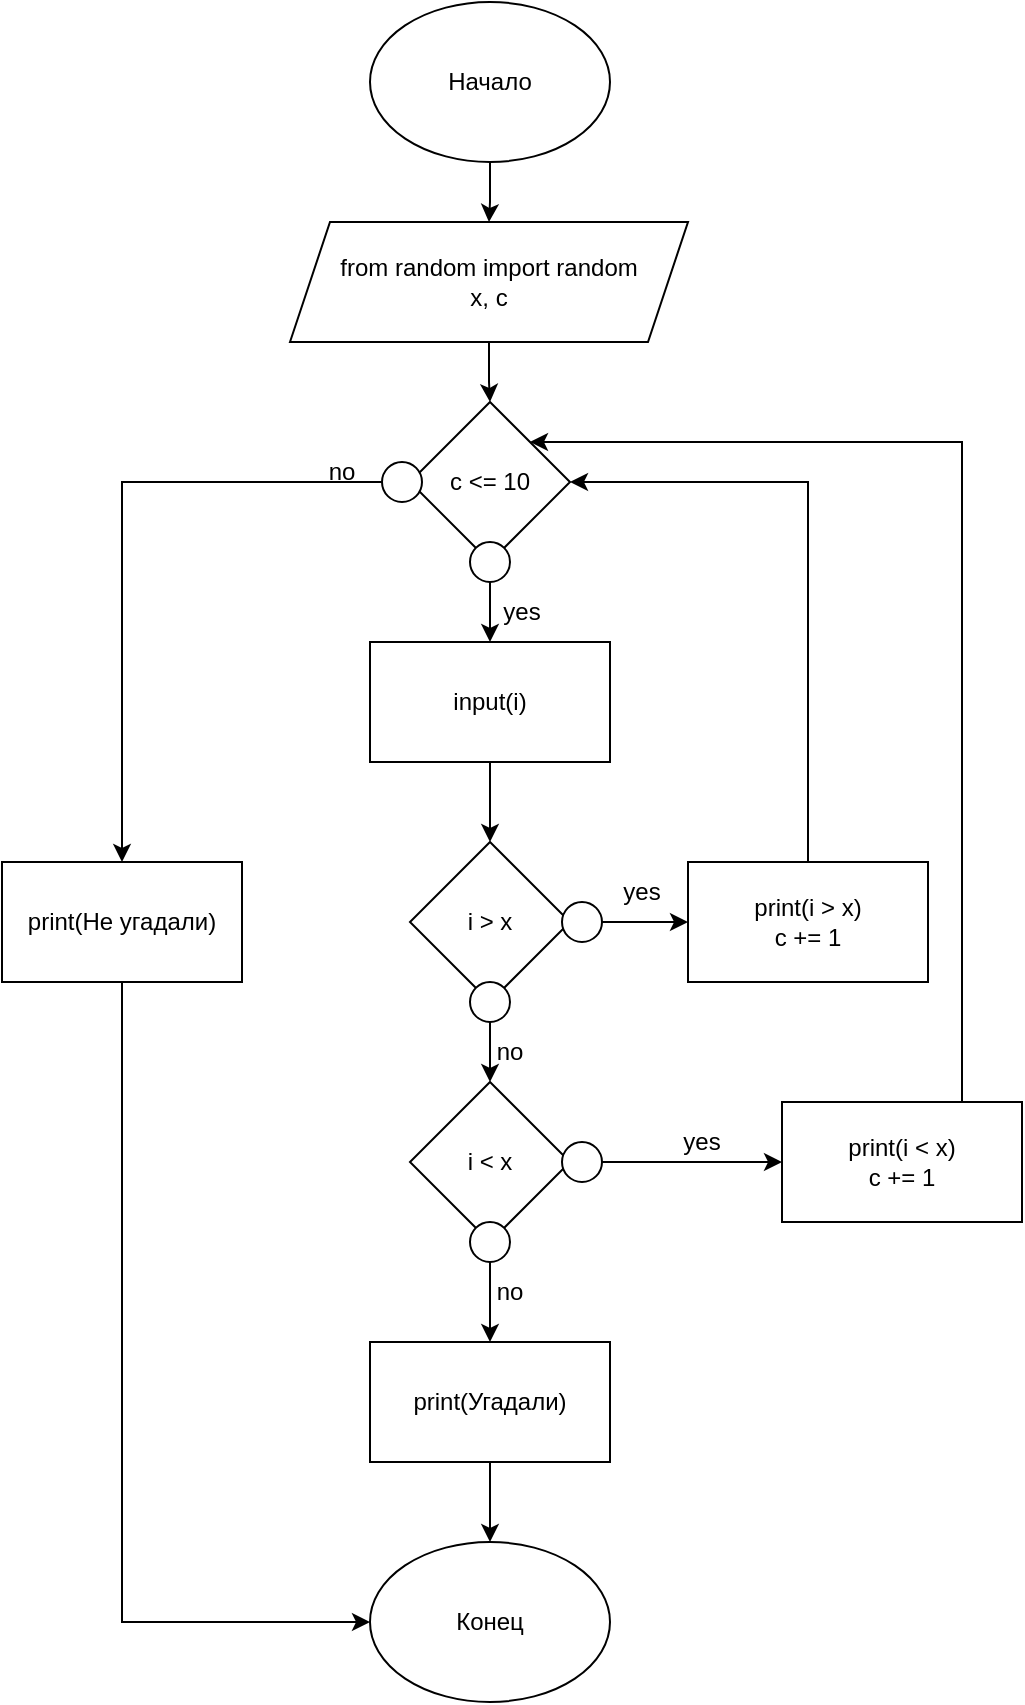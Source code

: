 <mxfile version="17.4.6" type="device"><diagram id="eYYE0NZzA59rDtW2WzvW" name="Page-1"><mxGraphModel dx="1422" dy="762" grid="1" gridSize="10" guides="1" tooltips="1" connect="1" arrows="1" fold="1" page="1" pageScale="1" pageWidth="827" pageHeight="1169" math="0" shadow="0"><root><mxCell id="0"/><mxCell id="1" parent="0"/><mxCell id="bZ0qJngOHsjyLY8Gulkh-3" value="" style="edgeStyle=orthogonalEdgeStyle;rounded=0;orthogonalLoop=1;jettySize=auto;html=1;" edge="1" parent="1" source="bZ0qJngOHsjyLY8Gulkh-1" target="bZ0qJngOHsjyLY8Gulkh-2"><mxGeometry relative="1" as="geometry"/></mxCell><mxCell id="bZ0qJngOHsjyLY8Gulkh-1" value="Начало" style="ellipse;whiteSpace=wrap;html=1;" vertex="1" parent="1"><mxGeometry x="354" width="120" height="80" as="geometry"/></mxCell><mxCell id="bZ0qJngOHsjyLY8Gulkh-5" value="" style="edgeStyle=orthogonalEdgeStyle;rounded=0;orthogonalLoop=1;jettySize=auto;html=1;" edge="1" parent="1" source="bZ0qJngOHsjyLY8Gulkh-2" target="bZ0qJngOHsjyLY8Gulkh-4"><mxGeometry relative="1" as="geometry"/></mxCell><mxCell id="bZ0qJngOHsjyLY8Gulkh-2" value="from random import random&lt;br&gt;x, c" style="shape=parallelogram;perimeter=parallelogramPerimeter;whiteSpace=wrap;html=1;fixedSize=1;" vertex="1" parent="1"><mxGeometry x="314" y="110" width="199" height="60" as="geometry"/></mxCell><mxCell id="bZ0qJngOHsjyLY8Gulkh-4" value="c &amp;lt;= 10" style="rhombus;whiteSpace=wrap;html=1;" vertex="1" parent="1"><mxGeometry x="374" y="200" width="80" height="80" as="geometry"/></mxCell><mxCell id="bZ0qJngOHsjyLY8Gulkh-34" style="edgeStyle=orthogonalEdgeStyle;rounded=0;orthogonalLoop=1;jettySize=auto;html=1;entryX=0.5;entryY=0;entryDx=0;entryDy=0;" edge="1" parent="1" source="bZ0qJngOHsjyLY8Gulkh-6" target="bZ0qJngOHsjyLY8Gulkh-33"><mxGeometry relative="1" as="geometry"/></mxCell><mxCell id="bZ0qJngOHsjyLY8Gulkh-6" value="" style="ellipse;whiteSpace=wrap;html=1;aspect=fixed;" vertex="1" parent="1"><mxGeometry x="360" y="230" width="20" height="20" as="geometry"/></mxCell><mxCell id="bZ0qJngOHsjyLY8Gulkh-10" value="" style="edgeStyle=orthogonalEdgeStyle;rounded=0;orthogonalLoop=1;jettySize=auto;html=1;" edge="1" parent="1" source="bZ0qJngOHsjyLY8Gulkh-7" target="bZ0qJngOHsjyLY8Gulkh-9"><mxGeometry relative="1" as="geometry"/></mxCell><mxCell id="bZ0qJngOHsjyLY8Gulkh-7" value="" style="ellipse;whiteSpace=wrap;html=1;aspect=fixed;" vertex="1" parent="1"><mxGeometry x="404" y="270" width="20" height="20" as="geometry"/></mxCell><mxCell id="bZ0qJngOHsjyLY8Gulkh-13" value="" style="edgeStyle=orthogonalEdgeStyle;rounded=0;orthogonalLoop=1;jettySize=auto;html=1;" edge="1" parent="1" source="bZ0qJngOHsjyLY8Gulkh-9" target="bZ0qJngOHsjyLY8Gulkh-12"><mxGeometry relative="1" as="geometry"/></mxCell><mxCell id="bZ0qJngOHsjyLY8Gulkh-9" value="input(i)" style="rounded=0;whiteSpace=wrap;html=1;" vertex="1" parent="1"><mxGeometry x="354" y="320" width="120" height="60" as="geometry"/></mxCell><mxCell id="bZ0qJngOHsjyLY8Gulkh-11" value="yes" style="text;html=1;strokeColor=none;fillColor=none;align=center;verticalAlign=middle;whiteSpace=wrap;rounded=0;" vertex="1" parent="1"><mxGeometry x="400" y="290" width="60" height="30" as="geometry"/></mxCell><mxCell id="bZ0qJngOHsjyLY8Gulkh-12" value="i &amp;gt; x" style="rhombus;whiteSpace=wrap;html=1;" vertex="1" parent="1"><mxGeometry x="374" y="420" width="80" height="80" as="geometry"/></mxCell><mxCell id="bZ0qJngOHsjyLY8Gulkh-22" value="" style="edgeStyle=orthogonalEdgeStyle;rounded=0;orthogonalLoop=1;jettySize=auto;html=1;" edge="1" parent="1" source="bZ0qJngOHsjyLY8Gulkh-14" target="bZ0qJngOHsjyLY8Gulkh-21"><mxGeometry relative="1" as="geometry"/></mxCell><mxCell id="bZ0qJngOHsjyLY8Gulkh-14" value="" style="ellipse;whiteSpace=wrap;html=1;aspect=fixed;" vertex="1" parent="1"><mxGeometry x="404" y="490" width="20" height="20" as="geometry"/></mxCell><mxCell id="bZ0qJngOHsjyLY8Gulkh-18" value="" style="edgeStyle=orthogonalEdgeStyle;rounded=0;orthogonalLoop=1;jettySize=auto;html=1;" edge="1" parent="1" source="bZ0qJngOHsjyLY8Gulkh-15" target="bZ0qJngOHsjyLY8Gulkh-17"><mxGeometry relative="1" as="geometry"/></mxCell><mxCell id="bZ0qJngOHsjyLY8Gulkh-15" value="" style="ellipse;whiteSpace=wrap;html=1;aspect=fixed;" vertex="1" parent="1"><mxGeometry x="450" y="450" width="20" height="20" as="geometry"/></mxCell><mxCell id="bZ0qJngOHsjyLY8Gulkh-19" style="edgeStyle=orthogonalEdgeStyle;rounded=0;orthogonalLoop=1;jettySize=auto;html=1;entryX=1;entryY=0.5;entryDx=0;entryDy=0;exitX=0.5;exitY=0;exitDx=0;exitDy=0;" edge="1" parent="1" source="bZ0qJngOHsjyLY8Gulkh-17" target="bZ0qJngOHsjyLY8Gulkh-4"><mxGeometry relative="1" as="geometry"/></mxCell><mxCell id="bZ0qJngOHsjyLY8Gulkh-17" value="print(i &amp;gt; x)&lt;br&gt;c += 1" style="rounded=0;whiteSpace=wrap;html=1;" vertex="1" parent="1"><mxGeometry x="513" y="430" width="120" height="60" as="geometry"/></mxCell><mxCell id="bZ0qJngOHsjyLY8Gulkh-20" value="yes" style="text;html=1;strokeColor=none;fillColor=none;align=center;verticalAlign=middle;whiteSpace=wrap;rounded=0;" vertex="1" parent="1"><mxGeometry x="460" y="430" width="60" height="30" as="geometry"/></mxCell><mxCell id="bZ0qJngOHsjyLY8Gulkh-21" value="i &amp;lt; x" style="rhombus;whiteSpace=wrap;html=1;" vertex="1" parent="1"><mxGeometry x="374" y="540" width="80" height="80" as="geometry"/></mxCell><mxCell id="bZ0qJngOHsjyLY8Gulkh-23" value="no" style="text;html=1;strokeColor=none;fillColor=none;align=center;verticalAlign=middle;whiteSpace=wrap;rounded=0;" vertex="1" parent="1"><mxGeometry x="310" y="220" width="60" height="30" as="geometry"/></mxCell><mxCell id="bZ0qJngOHsjyLY8Gulkh-24" value="no" style="text;html=1;strokeColor=none;fillColor=none;align=center;verticalAlign=middle;whiteSpace=wrap;rounded=0;" vertex="1" parent="1"><mxGeometry x="394" y="510" width="60" height="30" as="geometry"/></mxCell><mxCell id="bZ0qJngOHsjyLY8Gulkh-32" value="" style="edgeStyle=orthogonalEdgeStyle;rounded=0;orthogonalLoop=1;jettySize=auto;html=1;" edge="1" parent="1" source="bZ0qJngOHsjyLY8Gulkh-25" target="bZ0qJngOHsjyLY8Gulkh-31"><mxGeometry relative="1" as="geometry"/></mxCell><mxCell id="bZ0qJngOHsjyLY8Gulkh-25" value="" style="ellipse;whiteSpace=wrap;html=1;aspect=fixed;" vertex="1" parent="1"><mxGeometry x="404" y="610" width="20" height="20" as="geometry"/></mxCell><mxCell id="bZ0qJngOHsjyLY8Gulkh-28" value="" style="edgeStyle=orthogonalEdgeStyle;rounded=0;orthogonalLoop=1;jettySize=auto;html=1;" edge="1" parent="1" source="bZ0qJngOHsjyLY8Gulkh-26" target="bZ0qJngOHsjyLY8Gulkh-27"><mxGeometry relative="1" as="geometry"/></mxCell><mxCell id="bZ0qJngOHsjyLY8Gulkh-26" value="" style="ellipse;whiteSpace=wrap;html=1;aspect=fixed;" vertex="1" parent="1"><mxGeometry x="450" y="570" width="20" height="20" as="geometry"/></mxCell><mxCell id="bZ0qJngOHsjyLY8Gulkh-30" style="edgeStyle=orthogonalEdgeStyle;rounded=0;orthogonalLoop=1;jettySize=auto;html=1;entryX=1;entryY=0;entryDx=0;entryDy=0;exitX=0.75;exitY=0;exitDx=0;exitDy=0;" edge="1" parent="1" source="bZ0qJngOHsjyLY8Gulkh-27" target="bZ0qJngOHsjyLY8Gulkh-4"><mxGeometry relative="1" as="geometry"><Array as="points"><mxPoint x="650" y="220"/></Array></mxGeometry></mxCell><mxCell id="bZ0qJngOHsjyLY8Gulkh-27" value="print(i &amp;lt; x)&lt;br&gt;c += 1" style="rounded=0;whiteSpace=wrap;html=1;" vertex="1" parent="1"><mxGeometry x="560" y="550" width="120" height="60" as="geometry"/></mxCell><mxCell id="bZ0qJngOHsjyLY8Gulkh-29" value="yes" style="text;html=1;strokeColor=none;fillColor=none;align=center;verticalAlign=middle;whiteSpace=wrap;rounded=0;" vertex="1" parent="1"><mxGeometry x="490" y="555" width="60" height="30" as="geometry"/></mxCell><mxCell id="bZ0qJngOHsjyLY8Gulkh-36" value="" style="edgeStyle=orthogonalEdgeStyle;rounded=0;orthogonalLoop=1;jettySize=auto;html=1;" edge="1" parent="1" source="bZ0qJngOHsjyLY8Gulkh-31" target="bZ0qJngOHsjyLY8Gulkh-35"><mxGeometry relative="1" as="geometry"/></mxCell><mxCell id="bZ0qJngOHsjyLY8Gulkh-31" value="print(Угадали)" style="rounded=0;whiteSpace=wrap;html=1;" vertex="1" parent="1"><mxGeometry x="354" y="670" width="120" height="60" as="geometry"/></mxCell><mxCell id="bZ0qJngOHsjyLY8Gulkh-37" style="edgeStyle=orthogonalEdgeStyle;rounded=0;orthogonalLoop=1;jettySize=auto;html=1;entryX=0;entryY=0.5;entryDx=0;entryDy=0;exitX=0.5;exitY=1;exitDx=0;exitDy=0;" edge="1" parent="1" source="bZ0qJngOHsjyLY8Gulkh-33" target="bZ0qJngOHsjyLY8Gulkh-35"><mxGeometry relative="1" as="geometry"/></mxCell><mxCell id="bZ0qJngOHsjyLY8Gulkh-33" value="print(Не угадали)" style="rounded=0;whiteSpace=wrap;html=1;" vertex="1" parent="1"><mxGeometry x="170" y="430" width="120" height="60" as="geometry"/></mxCell><mxCell id="bZ0qJngOHsjyLY8Gulkh-35" value="Конец" style="ellipse;whiteSpace=wrap;html=1;" vertex="1" parent="1"><mxGeometry x="354" y="770" width="120" height="80" as="geometry"/></mxCell><mxCell id="bZ0qJngOHsjyLY8Gulkh-38" value="no" style="text;html=1;strokeColor=none;fillColor=none;align=center;verticalAlign=middle;whiteSpace=wrap;rounded=0;" vertex="1" parent="1"><mxGeometry x="394" y="630" width="60" height="30" as="geometry"/></mxCell></root></mxGraphModel></diagram></mxfile>